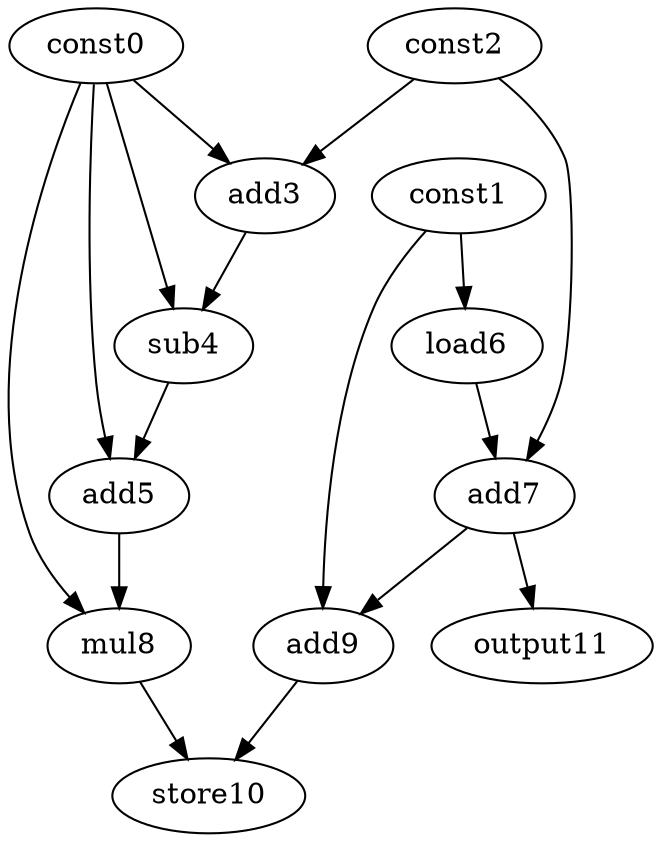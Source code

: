 digraph G { 
const0[opcode=const]; 
const1[opcode=const]; 
const2[opcode=const]; 
add3[opcode=add]; 
sub4[opcode=sub]; 
add5[opcode=add]; 
load6[opcode=load]; 
add7[opcode=add]; 
mul8[opcode=mul]; 
add9[opcode=add]; 
store10[opcode=store]; 
output11[opcode=output]; 
const0->add3[operand=0];
const2->add3[operand=1];
const1->load6[operand=0];
const0->sub4[operand=0];
add3->sub4[operand=1];
const2->add7[operand=0];
load6->add7[operand=1];
const0->add5[operand=0];
sub4->add5[operand=1];
add7->add9[operand=0];
const1->add9[operand=1];
add7->output11[operand=0];
const0->mul8[operand=0];
add5->mul8[operand=1];
mul8->store10[operand=0];
add9->store10[operand=1];
}
